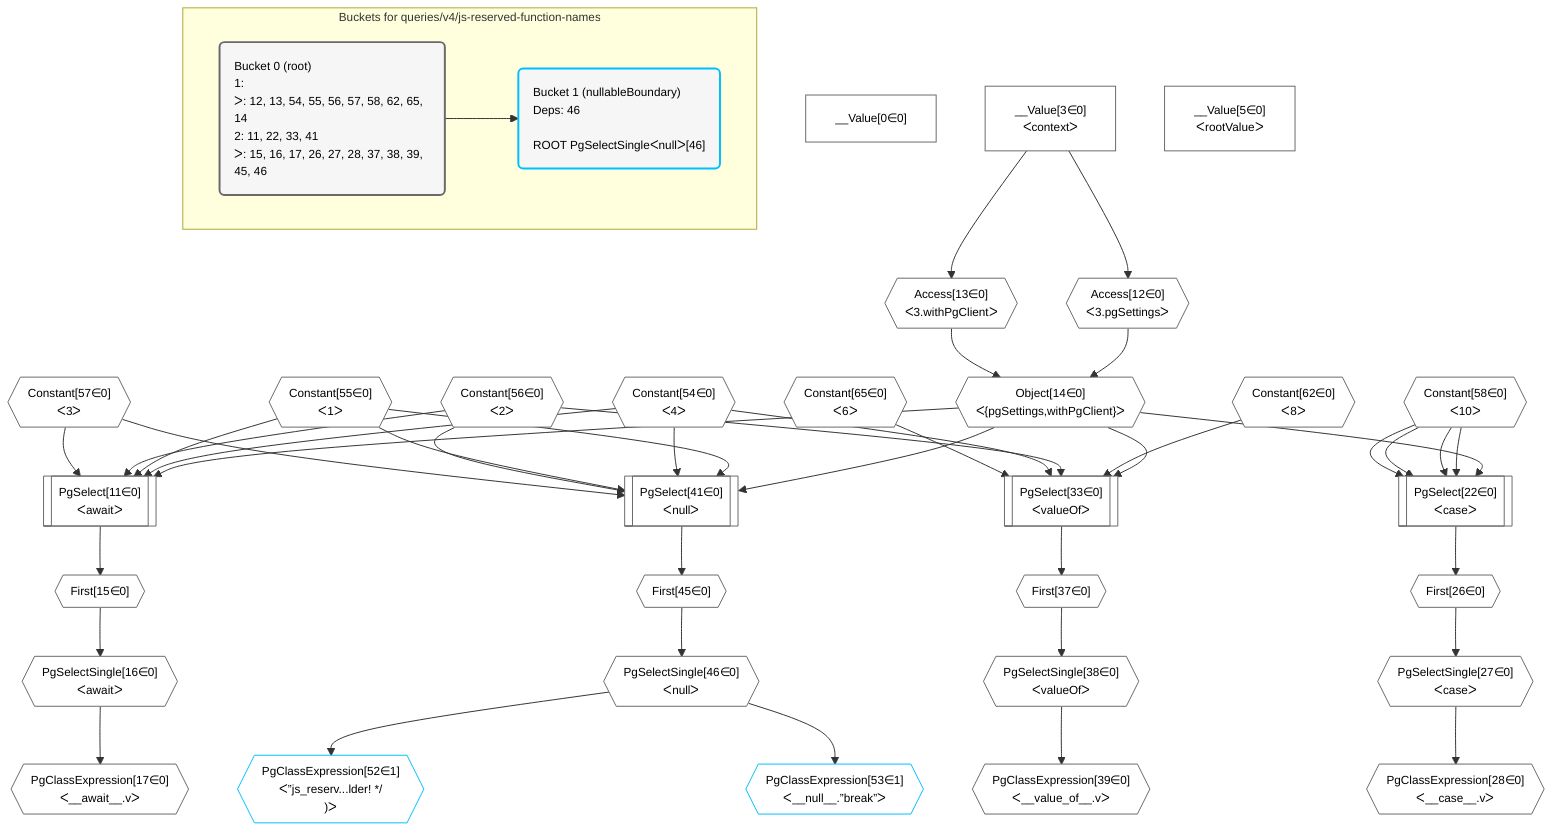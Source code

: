 %%{init: {'themeVariables': { 'fontSize': '12px'}}}%%
graph TD
    classDef path fill:#eee,stroke:#000,color:#000
    classDef plan fill:#fff,stroke-width:1px,color:#000
    classDef itemplan fill:#fff,stroke-width:2px,color:#000
    classDef unbatchedplan fill:#dff,stroke-width:1px,color:#000
    classDef sideeffectplan fill:#fcc,stroke-width:2px,color:#000
    classDef bucket fill:#f6f6f6,color:#000,stroke-width:2px,text-align:left


    %% define steps
    __Value0["__Value[0∈0]"]:::plan
    __Value3["__Value[3∈0]<br />ᐸcontextᐳ"]:::plan
    __Value5["__Value[5∈0]<br />ᐸrootValueᐳ"]:::plan
    Access12{{"Access[12∈0]<br />ᐸ3.pgSettingsᐳ"}}:::plan
    Access13{{"Access[13∈0]<br />ᐸ3.withPgClientᐳ"}}:::plan
    Object14{{"Object[14∈0]<br />ᐸ{pgSettings,withPgClient}ᐳ"}}:::plan
    Constant54{{"Constant[54∈0]<br />ᐸ4ᐳ"}}:::plan
    Constant55{{"Constant[55∈0]<br />ᐸ1ᐳ"}}:::plan
    Constant56{{"Constant[56∈0]<br />ᐸ2ᐳ"}}:::plan
    Constant57{{"Constant[57∈0]<br />ᐸ3ᐳ"}}:::plan
    PgSelect11[["PgSelect[11∈0]<br />ᐸawaitᐳ"]]:::plan
    First15{{"First[15∈0]"}}:::plan
    PgSelectSingle16{{"PgSelectSingle[16∈0]<br />ᐸawaitᐳ"}}:::plan
    PgClassExpression17{{"PgClassExpression[17∈0]<br />ᐸ__await__.vᐳ"}}:::plan
    Constant58{{"Constant[58∈0]<br />ᐸ10ᐳ"}}:::plan
    PgSelect22[["PgSelect[22∈0]<br />ᐸcaseᐳ"]]:::plan
    First26{{"First[26∈0]"}}:::plan
    PgSelectSingle27{{"PgSelectSingle[27∈0]<br />ᐸcaseᐳ"}}:::plan
    PgClassExpression28{{"PgClassExpression[28∈0]<br />ᐸ__case__.vᐳ"}}:::plan
    Constant62{{"Constant[62∈0]<br />ᐸ8ᐳ"}}:::plan
    Constant65{{"Constant[65∈0]<br />ᐸ6ᐳ"}}:::plan
    PgSelect33[["PgSelect[33∈0]<br />ᐸvalueOfᐳ"]]:::plan
    First37{{"First[37∈0]"}}:::plan
    PgSelectSingle38{{"PgSelectSingle[38∈0]<br />ᐸvalueOfᐳ"}}:::plan
    PgClassExpression39{{"PgClassExpression[39∈0]<br />ᐸ__value_of__.vᐳ"}}:::plan
    PgSelect41[["PgSelect[41∈0]<br />ᐸnullᐳ"]]:::plan
    First45{{"First[45∈0]"}}:::plan
    PgSelectSingle46{{"PgSelectSingle[46∈0]<br />ᐸnullᐳ"}}:::plan
    PgClassExpression52{{"PgClassExpression[52∈1]<br />ᐸ”js_reserv...lder! */<br />)ᐳ"}}:::plan
    PgClassExpression53{{"PgClassExpression[53∈1]<br />ᐸ__null__.”break”ᐳ"}}:::plan

    %% plan dependencies
    __Value3 --> Access12
    __Value3 --> Access13
    Access12 & Access13 --> Object14
    Object14 & Constant54 & Constant55 & Constant56 & Constant57 --> PgSelect11
    PgSelect11 --> First15
    First15 --> PgSelectSingle16
    PgSelectSingle16 --> PgClassExpression17
    Object14 & Constant58 & Constant58 & Constant58 & Constant58 --> PgSelect22
    PgSelect22 --> First26
    First26 --> PgSelectSingle27
    PgSelectSingle27 --> PgClassExpression28
    Object14 & Constant62 & Constant56 & Constant54 & Constant65 --> PgSelect33
    PgSelect33 --> First37
    First37 --> PgSelectSingle38
    PgSelectSingle38 --> PgClassExpression39
    Object14 & Constant55 & Constant54 & Constant55 & Constant56 & Constant57 --> PgSelect41
    PgSelect41 --> First45
    First45 --> PgSelectSingle46
    PgSelectSingle46 --> PgClassExpression52
    PgSelectSingle46 --> PgClassExpression53

    subgraph "Buckets for queries/v4/js-reserved-function-names"
    Bucket0("Bucket 0 (root)<br />1: <br />ᐳ: 12, 13, 54, 55, 56, 57, 58, 62, 65, 14<br />2: 11, 22, 33, 41<br />ᐳ: 15, 16, 17, 26, 27, 28, 37, 38, 39, 45, 46"):::bucket
    classDef bucket0 stroke:#696969
    class Bucket0,__Value0,__Value3,__Value5,PgSelect11,Access12,Access13,Object14,First15,PgSelectSingle16,PgClassExpression17,PgSelect22,First26,PgSelectSingle27,PgClassExpression28,PgSelect33,First37,PgSelectSingle38,PgClassExpression39,PgSelect41,First45,PgSelectSingle46,Constant54,Constant55,Constant56,Constant57,Constant58,Constant62,Constant65 bucket0
    Bucket1("Bucket 1 (nullableBoundary)<br />Deps: 46<br /><br />ROOT PgSelectSingleᐸnullᐳ[46]"):::bucket
    classDef bucket1 stroke:#00bfff
    class Bucket1,PgClassExpression52,PgClassExpression53 bucket1
    Bucket0 --> Bucket1
    end